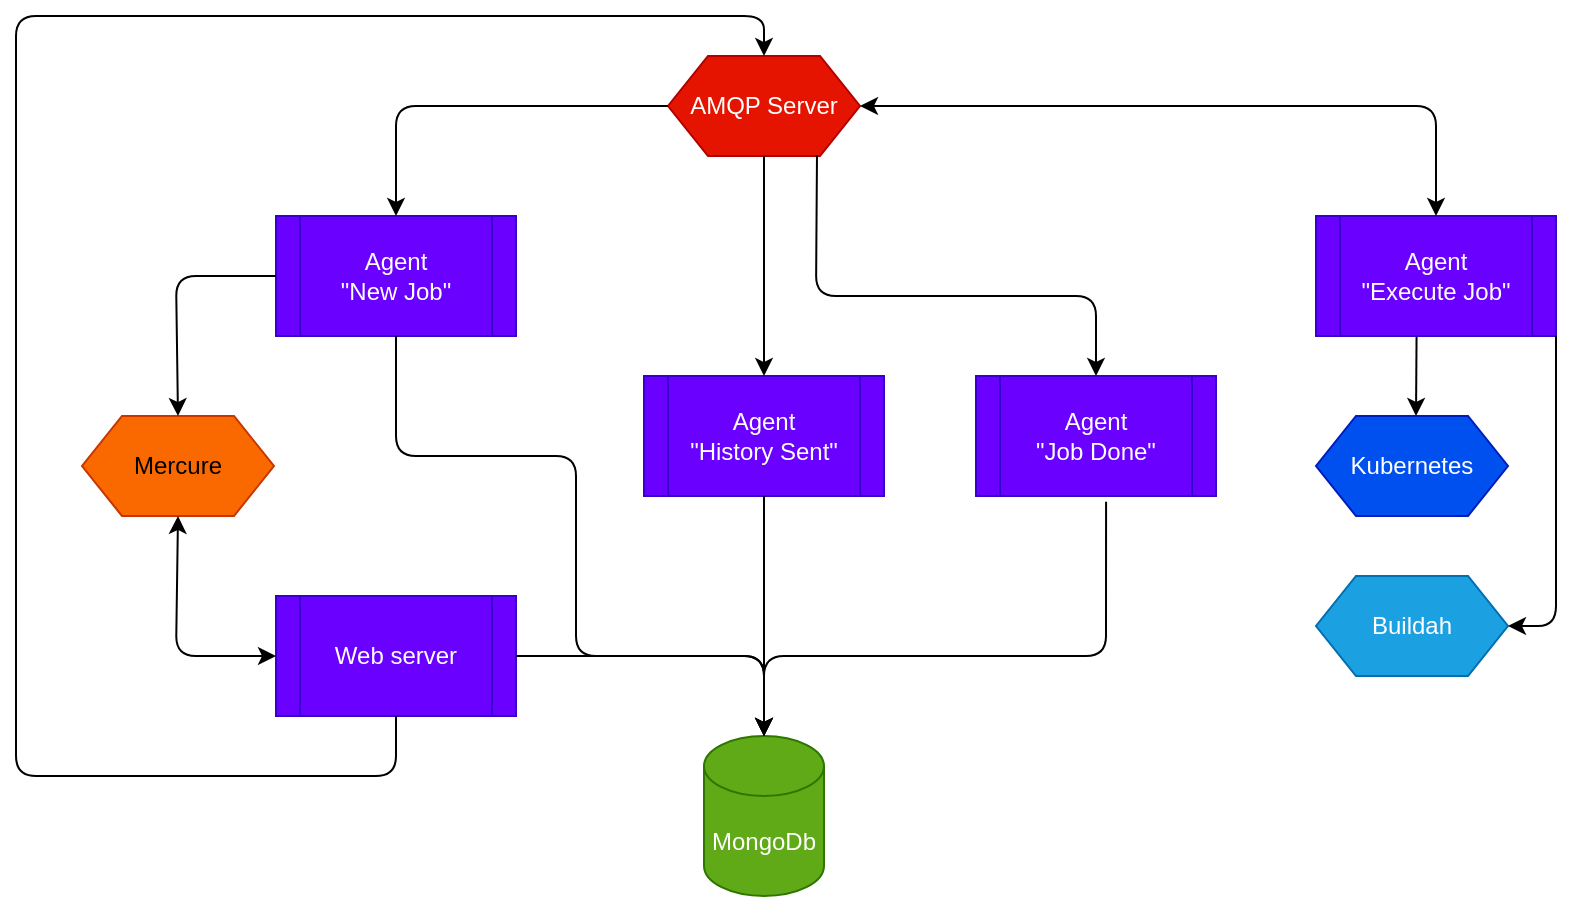 <mxfile version="20.5.3" type="embed"><diagram id="Iq2xAphZTL3JiQJVDdVK" name="Page-1"><mxGraphModel dx="1084" dy="614" grid="1" gridSize="10" guides="1" tooltips="1" connect="1" arrows="1" fold="1" page="1" pageScale="1" pageWidth="827" pageHeight="1169" math="0" shadow="0"><root><mxCell id="0"/><mxCell id="1" parent="0"/><mxCell id="3" value="MongoDb" style="shape=cylinder3;whiteSpace=wrap;html=1;boundedLbl=1;backgroundOutline=1;size=15;fillColor=#60a917;fontColor=#ffffff;strokeColor=#2D7600;" parent="1" vertex="1"><mxGeometry x="384" y="380" width="60" height="80" as="geometry"/></mxCell><mxCell id="4" value="Agent &lt;br&gt;&quot;New Job&quot;" style="shape=process;whiteSpace=wrap;html=1;backgroundOutline=1;fillColor=#6a00ff;strokeColor=#3700CC;fontColor=#ffffff;" parent="1" vertex="1"><mxGeometry x="170" y="120" width="120" height="60" as="geometry"/></mxCell><mxCell id="5" value="Web server" style="shape=process;whiteSpace=wrap;html=1;backgroundOutline=1;fillColor=#6a00ff;fontColor=#ffffff;strokeColor=#3700CC;" parent="1" vertex="1"><mxGeometry x="170" y="310" width="120" height="60" as="geometry"/></mxCell><mxCell id="6" value="Agent &lt;br&gt;&quot;History Sent&quot;" style="shape=process;whiteSpace=wrap;html=1;backgroundOutline=1;fillColor=#6a00ff;strokeColor=#3700CC;fontColor=#ffffff;" parent="1" vertex="1"><mxGeometry x="354" y="200" width="120" height="60" as="geometry"/></mxCell><mxCell id="7" value="Agent &lt;br&gt;&quot;Job Done&quot;" style="shape=process;whiteSpace=wrap;html=1;backgroundOutline=1;fillColor=#6a00ff;strokeColor=#3700CC;fontColor=#ffffff;" parent="1" vertex="1"><mxGeometry x="520" y="200" width="120" height="60" as="geometry"/></mxCell><mxCell id="8" value="Agent &lt;br&gt;&quot;Execute&amp;nbsp;Job&quot;" style="shape=process;whiteSpace=wrap;html=1;backgroundOutline=1;fillColor=#6a00ff;strokeColor=#3700CC;fontColor=#ffffff;" parent="1" vertex="1"><mxGeometry x="690" y="120" width="120" height="60" as="geometry"/></mxCell><mxCell id="11" value="AMQP Server" style="shape=hexagon;perimeter=hexagonPerimeter2;whiteSpace=wrap;html=1;fixedSize=1;fillColor=#e51400;fontColor=#ffffff;strokeColor=#B20000;" parent="1" vertex="1"><mxGeometry x="366" y="40" width="96" height="50" as="geometry"/></mxCell><mxCell id="12" value="Buildah" style="shape=hexagon;perimeter=hexagonPerimeter2;whiteSpace=wrap;html=1;fixedSize=1;fillColor=#1ba1e2;fontColor=#ffffff;strokeColor=#006EAF;" parent="1" vertex="1"><mxGeometry x="690" y="300" width="96" height="50" as="geometry"/></mxCell><mxCell id="13" value="Kubernetes" style="shape=hexagon;perimeter=hexagonPerimeter2;whiteSpace=wrap;html=1;fixedSize=1;fillColor=#0050ef;fontColor=#ffffff;strokeColor=#001DBC;" parent="1" vertex="1"><mxGeometry x="690" y="220" width="96" height="50" as="geometry"/></mxCell><mxCell id="14" value="Mercure" style="shape=hexagon;perimeter=hexagonPerimeter2;whiteSpace=wrap;html=1;fixedSize=1;fillColor=#fa6800;fontColor=#000000;strokeColor=#C73500;" parent="1" vertex="1"><mxGeometry x="73" y="220" width="96" height="50" as="geometry"/></mxCell><mxCell id="16" value="" style="endArrow=classic;startArrow=none;html=1;rounded=1;entryX=0.5;entryY=0;entryDx=0;entryDy=0;entryPerimeter=0;startFill=0;" parent="1" target="3" edge="1"><mxGeometry width="50" height="50" relative="1" as="geometry"><mxPoint x="230" y="180" as="sourcePoint"/><mxPoint x="450" y="250" as="targetPoint"/><Array as="points"><mxPoint x="230" y="240"/><mxPoint x="320" y="240"/><mxPoint x="320" y="340"/><mxPoint x="414" y="340"/></Array></mxGeometry></mxCell><mxCell id="17" value="" style="endArrow=classic;startArrow=none;html=1;rounded=0;entryX=0.5;entryY=0;entryDx=0;entryDy=0;entryPerimeter=0;exitX=0.5;exitY=1;exitDx=0;exitDy=0;startFill=0;" parent="1" source="6" target="3" edge="1"><mxGeometry width="50" height="50" relative="1" as="geometry"><mxPoint x="400" y="300" as="sourcePoint"/><mxPoint x="370" y="380" as="targetPoint"/></mxGeometry></mxCell><mxCell id="18" value="" style="endArrow=none;startArrow=classic;html=1;rounded=1;entryX=0.542;entryY=1.047;entryDx=0;entryDy=0;entryPerimeter=0;exitX=0.5;exitY=0;exitDx=0;exitDy=0;exitPerimeter=0;startFill=1;endFill=0;" parent="1" source="3" target="7" edge="1"><mxGeometry width="50" height="50" relative="1" as="geometry"><mxPoint x="390" y="410" as="sourcePoint"/><mxPoint x="440" y="360" as="targetPoint"/><Array as="points"><mxPoint x="414" y="340"/><mxPoint x="585" y="340"/></Array></mxGeometry></mxCell><mxCell id="19" value="" style="endArrow=none;startArrow=classic;html=1;rounded=0;entryX=0.419;entryY=1.006;entryDx=0;entryDy=0;entryPerimeter=0;endFill=0;" parent="1" source="13" target="8" edge="1"><mxGeometry width="50" height="50" relative="1" as="geometry"><mxPoint x="390" y="250" as="sourcePoint"/><mxPoint x="440" y="200" as="targetPoint"/><Array as="points"><mxPoint x="740" y="220"/></Array></mxGeometry></mxCell><mxCell id="20" value="" style="endArrow=none;startArrow=classic;html=1;rounded=1;entryX=1;entryY=1;entryDx=0;entryDy=0;exitX=1;exitY=0.5;exitDx=0;exitDy=0;endFill=0;" parent="1" source="12" target="8" edge="1"><mxGeometry width="50" height="50" relative="1" as="geometry"><mxPoint x="390" y="250" as="sourcePoint"/><mxPoint x="440" y="200" as="targetPoint"/><Array as="points"><mxPoint x="810" y="325"/></Array></mxGeometry></mxCell><mxCell id="21" value="" style="endArrow=none;startArrow=classic;html=1;rounded=1;entryX=0;entryY=0.5;entryDx=0;entryDy=0;exitX=0.5;exitY=0;exitDx=0;exitDy=0;endFill=0;" parent="1" source="14" target="4" edge="1"><mxGeometry width="50" height="50" relative="1" as="geometry"><mxPoint x="390" y="410" as="sourcePoint"/><mxPoint x="440" y="360" as="targetPoint"/><Array as="points"><mxPoint x="120" y="150"/></Array></mxGeometry></mxCell><mxCell id="22" value="" style="endArrow=classic;startArrow=classic;html=1;rounded=1;entryX=0.5;entryY=1;entryDx=0;entryDy=0;exitX=0;exitY=0.5;exitDx=0;exitDy=0;" parent="1" source="5" target="14" edge="1"><mxGeometry width="50" height="50" relative="1" as="geometry"><mxPoint x="390" y="410" as="sourcePoint"/><mxPoint x="440" y="360" as="targetPoint"/><Array as="points"><mxPoint x="120" y="340"/></Array></mxGeometry></mxCell><mxCell id="23" value="" style="endArrow=none;startArrow=classic;html=1;rounded=1;entryX=0;entryY=0.5;entryDx=0;entryDy=0;exitX=0.5;exitY=0;exitDx=0;exitDy=0;endFill=0;" parent="1" source="4" target="11" edge="1"><mxGeometry width="50" height="50" relative="1" as="geometry"><mxPoint x="390" y="290" as="sourcePoint"/><mxPoint x="440" y="240" as="targetPoint"/><Array as="points"><mxPoint x="230" y="65"/></Array></mxGeometry></mxCell><mxCell id="24" value="" style="endArrow=none;startArrow=classic;html=1;rounded=0;entryX=0.5;entryY=1;entryDx=0;entryDy=0;endFill=0;" parent="1" source="6" target="11" edge="1"><mxGeometry width="50" height="50" relative="1" as="geometry"><mxPoint x="390" y="290" as="sourcePoint"/><mxPoint x="440" y="240" as="targetPoint"/></mxGeometry></mxCell><mxCell id="26" value="" style="endArrow=none;startArrow=classic;html=1;rounded=1;entryX=0.776;entryY=0.997;entryDx=0;entryDy=0;entryPerimeter=0;exitX=0.5;exitY=0;exitDx=0;exitDy=0;endFill=0;" parent="1" source="7" target="11" edge="1"><mxGeometry width="50" height="50" relative="1" as="geometry"><mxPoint x="390" y="290" as="sourcePoint"/><mxPoint x="440" y="240" as="targetPoint"/><Array as="points"><mxPoint x="580" y="160"/><mxPoint x="440" y="160"/></Array></mxGeometry></mxCell><mxCell id="27" value="" style="endArrow=classic;startArrow=classic;html=1;rounded=1;entryX=1;entryY=0.5;entryDx=0;entryDy=0;exitX=0.5;exitY=0;exitDx=0;exitDy=0;" parent="1" source="8" target="11" edge="1"><mxGeometry width="50" height="50" relative="1" as="geometry"><mxPoint x="390" y="290" as="sourcePoint"/><mxPoint x="440" y="240" as="targetPoint"/><Array as="points"><mxPoint x="750" y="65"/></Array></mxGeometry></mxCell><mxCell id="29" value="" style="endArrow=classic;startArrow=none;html=1;rounded=1;exitX=1;exitY=0.5;exitDx=0;exitDy=0;entryX=0.5;entryY=0;entryDx=0;entryDy=0;entryPerimeter=0;startFill=0;" parent="1" source="5" target="3" edge="1"><mxGeometry width="50" height="50" relative="1" as="geometry"><mxPoint x="290" y="340" as="sourcePoint"/><mxPoint x="410" y="380" as="targetPoint"/><Array as="points"><mxPoint x="414" y="340"/></Array></mxGeometry></mxCell><mxCell id="30" value="" style="endArrow=classic;startArrow=none;html=1;rounded=1;entryX=0.5;entryY=0;entryDx=0;entryDy=0;exitX=0.5;exitY=1;exitDx=0;exitDy=0;startFill=0;" parent="1" source="5" target="11" edge="1"><mxGeometry width="50" height="50" relative="1" as="geometry"><mxPoint x="590" y="210" as="sourcePoint"/><mxPoint x="450.496" y="99.85" as="targetPoint"/><Array as="points"><mxPoint x="230" y="400"/><mxPoint x="40" y="400"/><mxPoint x="40" y="20"/><mxPoint x="414" y="20"/></Array></mxGeometry></mxCell></root></mxGraphModel></diagram></mxfile>
